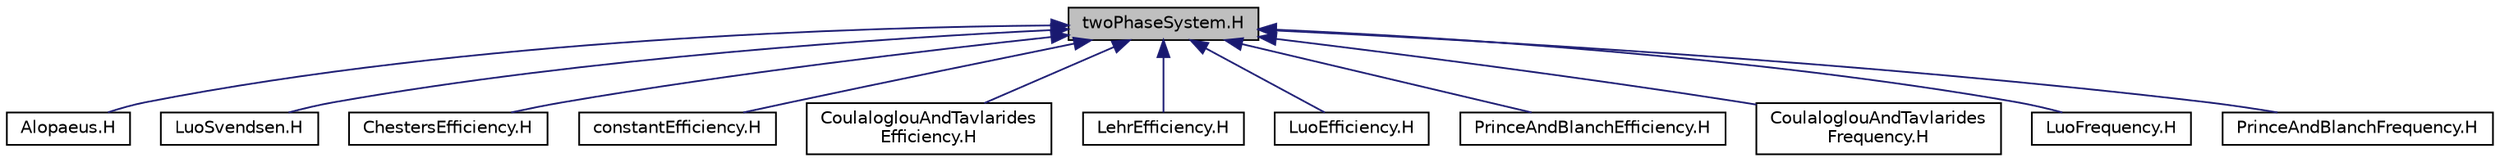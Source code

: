digraph "twoPhaseSystem.H"
{
  bgcolor="transparent";
  edge [fontname="Helvetica",fontsize="10",labelfontname="Helvetica",labelfontsize="10"];
  node [fontname="Helvetica",fontsize="10",shape=record];
  Node10 [label="twoPhaseSystem.H",height=0.2,width=0.4,color="black", fillcolor="grey75", style="filled", fontcolor="black"];
  Node10 -> Node11 [dir="back",color="midnightblue",fontsize="10",style="solid",fontname="Helvetica"];
  Node11 [label="Alopaeus.H",height=0.2,width=0.4,color="black",URL="$a00914.html"];
  Node10 -> Node12 [dir="back",color="midnightblue",fontsize="10",style="solid",fontname="Helvetica"];
  Node12 [label="LuoSvendsen.H",height=0.2,width=0.4,color="black",URL="$a03615.html"];
  Node10 -> Node13 [dir="back",color="midnightblue",fontsize="10",style="solid",fontname="Helvetica"];
  Node13 [label="ChestersEfficiency.H",height=0.2,width=0.4,color="black",URL="$a00950.html"];
  Node10 -> Node14 [dir="back",color="midnightblue",fontsize="10",style="solid",fontname="Helvetica"];
  Node14 [label="constantEfficiency.H",height=0.2,width=0.4,color="black",URL="$a00965.html"];
  Node10 -> Node15 [dir="back",color="midnightblue",fontsize="10",style="solid",fontname="Helvetica"];
  Node15 [label="CoulaloglouAndTavlarides\lEfficiency.H",height=0.2,width=0.4,color="black",URL="$a00971.html"];
  Node10 -> Node16 [dir="back",color="midnightblue",fontsize="10",style="solid",fontname="Helvetica"];
  Node16 [label="LehrEfficiency.H",height=0.2,width=0.4,color="black",URL="$a00977.html"];
  Node10 -> Node17 [dir="back",color="midnightblue",fontsize="10",style="solid",fontname="Helvetica"];
  Node17 [label="LuoEfficiency.H",height=0.2,width=0.4,color="black",URL="$a00983.html"];
  Node10 -> Node18 [dir="back",color="midnightblue",fontsize="10",style="solid",fontname="Helvetica"];
  Node18 [label="PrinceAndBlanchEfficiency.H",height=0.2,width=0.4,color="black",URL="$a00989.html"];
  Node10 -> Node19 [dir="back",color="midnightblue",fontsize="10",style="solid",fontname="Helvetica"];
  Node19 [label="CoulaloglouAndTavlarides\lFrequency.H",height=0.2,width=0.4,color="black",URL="$a01004.html"];
  Node10 -> Node20 [dir="back",color="midnightblue",fontsize="10",style="solid",fontname="Helvetica"];
  Node20 [label="LuoFrequency.H",height=0.2,width=0.4,color="black",URL="$a01010.html"];
  Node10 -> Node21 [dir="back",color="midnightblue",fontsize="10",style="solid",fontname="Helvetica"];
  Node21 [label="PrinceAndBlanchFrequency.H",height=0.2,width=0.4,color="black",URL="$a01016.html"];
}
